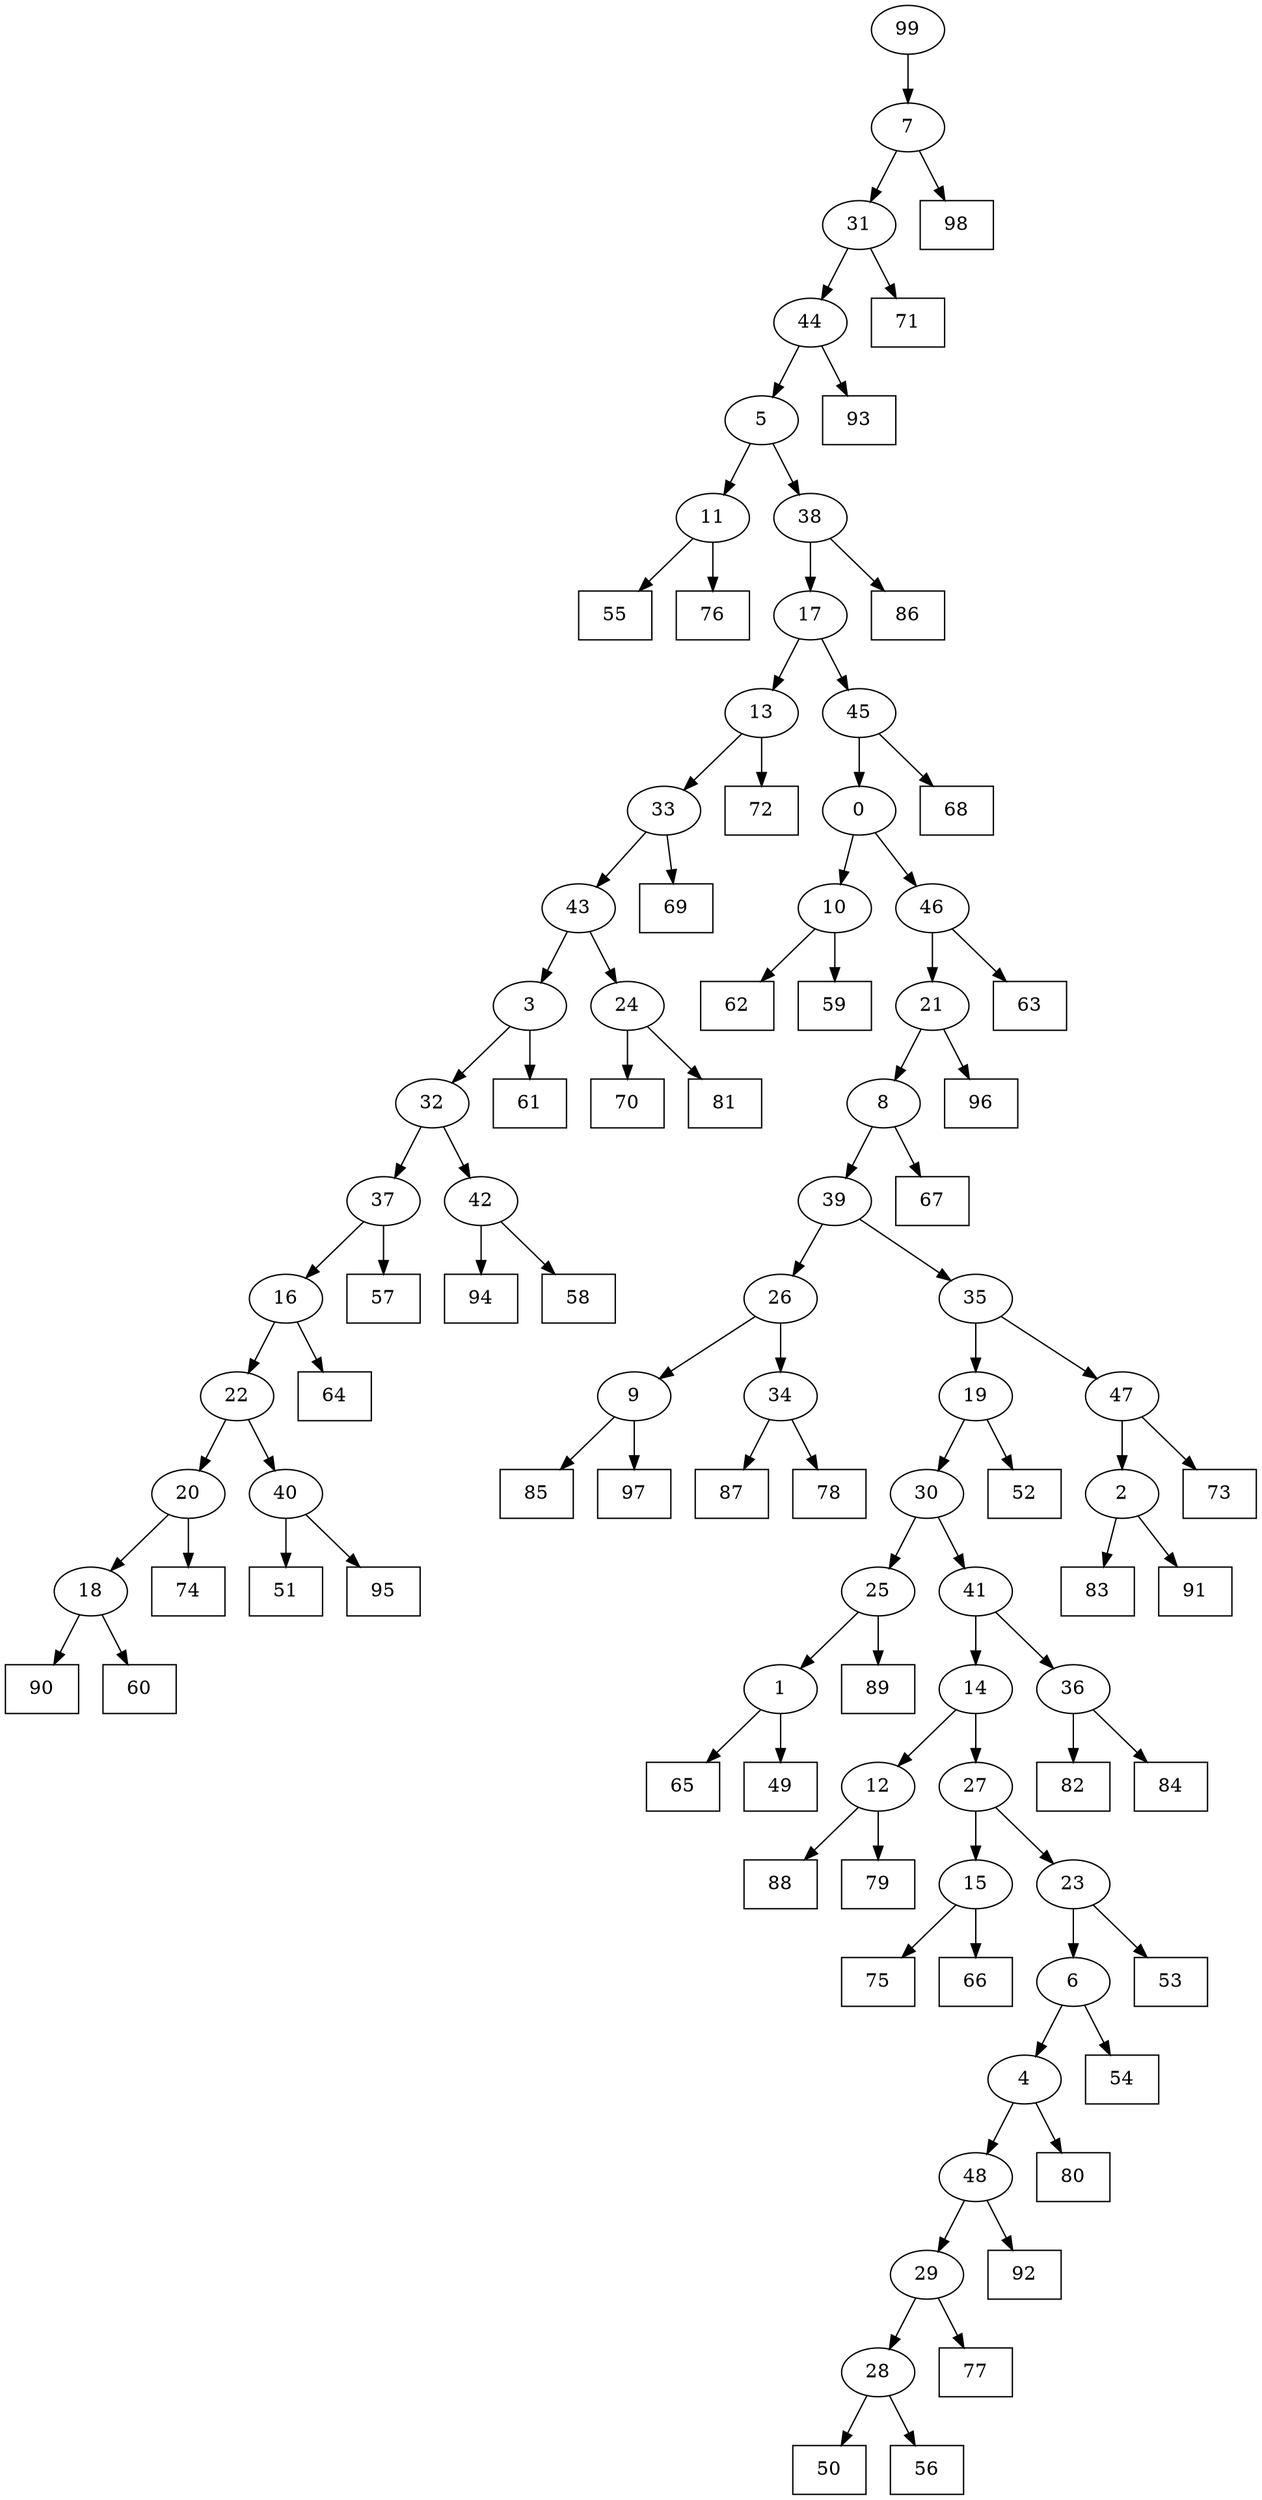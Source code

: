 digraph G {
0[label="0"];
1[label="1"];
2[label="2"];
3[label="3"];
4[label="4"];
5[label="5"];
6[label="6"];
7[label="7"];
8[label="8"];
9[label="9"];
10[label="10"];
11[label="11"];
12[label="12"];
13[label="13"];
14[label="14"];
15[label="15"];
16[label="16"];
17[label="17"];
18[label="18"];
19[label="19"];
20[label="20"];
21[label="21"];
22[label="22"];
23[label="23"];
24[label="24"];
25[label="25"];
26[label="26"];
27[label="27"];
28[label="28"];
29[label="29"];
30[label="30"];
31[label="31"];
32[label="32"];
33[label="33"];
34[label="34"];
35[label="35"];
36[label="36"];
37[label="37"];
38[label="38"];
39[label="39"];
40[label="40"];
41[label="41"];
42[label="42"];
43[label="43"];
44[label="44"];
45[label="45"];
46[label="46"];
47[label="47"];
48[label="48"];
49[shape=box,label="85"];
50[shape=box,label="67"];
51[shape=box,label="50"];
52[shape=box,label="89"];
53[shape=box,label="51"];
54[shape=box,label="52"];
55[shape=box,label="57"];
56[shape=box,label="62"];
57[shape=box,label="77"];
58[shape=box,label="70"];
59[shape=box,label="86"];
60[shape=box,label="73"];
61[shape=box,label="55"];
62[shape=box,label="53"];
63[shape=box,label="61"];
64[shape=box,label="88"];
65[shape=box,label="96"];
66[shape=box,label="87"];
67[shape=box,label="94"];
68[shape=box,label="83"];
69[shape=box,label="68"];
70[shape=box,label="79"];
71[shape=box,label="75"];
72[shape=box,label="81"];
73[shape=box,label="65"];
74[shape=box,label="71"];
75[shape=box,label="76"];
76[shape=box,label="98"];
77[shape=box,label="92"];
78[shape=box,label="82"];
79[shape=box,label="56"];
80[shape=box,label="58"];
81[shape=box,label="93"];
82[shape=box,label="78"];
83[shape=box,label="66"];
84[shape=box,label="91"];
85[shape=box,label="90"];
86[shape=box,label="54"];
87[shape=box,label="72"];
88[shape=box,label="63"];
89[shape=box,label="49"];
90[shape=box,label="64"];
91[shape=box,label="84"];
92[shape=box,label="74"];
93[shape=box,label="69"];
94[shape=box,label="97"];
95[shape=box,label="59"];
96[shape=box,label="80"];
97[shape=box,label="60"];
98[shape=box,label="95"];
99[label="99"];
34->66 ;
9->49 ;
20->92 ;
33->93 ;
26->34 ;
15->71 ;
21->65 ;
4->96 ;
18->97 ;
46->88 ;
40->98 ;
2->84 ;
24->72 ;
1->89 ;
8->50 ;
34->82 ;
28->51 ;
12->70 ;
7->76 ;
26->9 ;
36->78 ;
6->4 ;
39->26 ;
19->54 ;
21->8 ;
24->58 ;
30->25 ;
37->55 ;
14->27 ;
9->94 ;
15->83 ;
43->3 ;
33->43 ;
43->24 ;
48->29 ;
20->18 ;
46->21 ;
25->52 ;
22->40 ;
40->53 ;
39->35 ;
35->47 ;
8->39 ;
45->69 ;
47->60 ;
41->14 ;
16->90 ;
12->64 ;
29->57 ;
47->2 ;
2->68 ;
31->74 ;
42->67 ;
32->37 ;
37->16 ;
22->20 ;
44->81 ;
27->15 ;
3->63 ;
3->32 ;
32->42 ;
4->48 ;
48->77 ;
27->23 ;
0->46 ;
16->22 ;
19->30 ;
14->12 ;
5->38 ;
38->59 ;
11->75 ;
11->61 ;
5->11 ;
18->85 ;
17->45 ;
45->0 ;
42->80 ;
0->10 ;
23->62 ;
41->36 ;
36->91 ;
38->17 ;
25->1 ;
1->73 ;
10->95 ;
29->28 ;
28->79 ;
30->41 ;
99->7 ;
7->31 ;
10->56 ;
31->44 ;
44->5 ;
13->33 ;
23->6 ;
6->86 ;
35->19 ;
17->13 ;
13->87 ;
}

